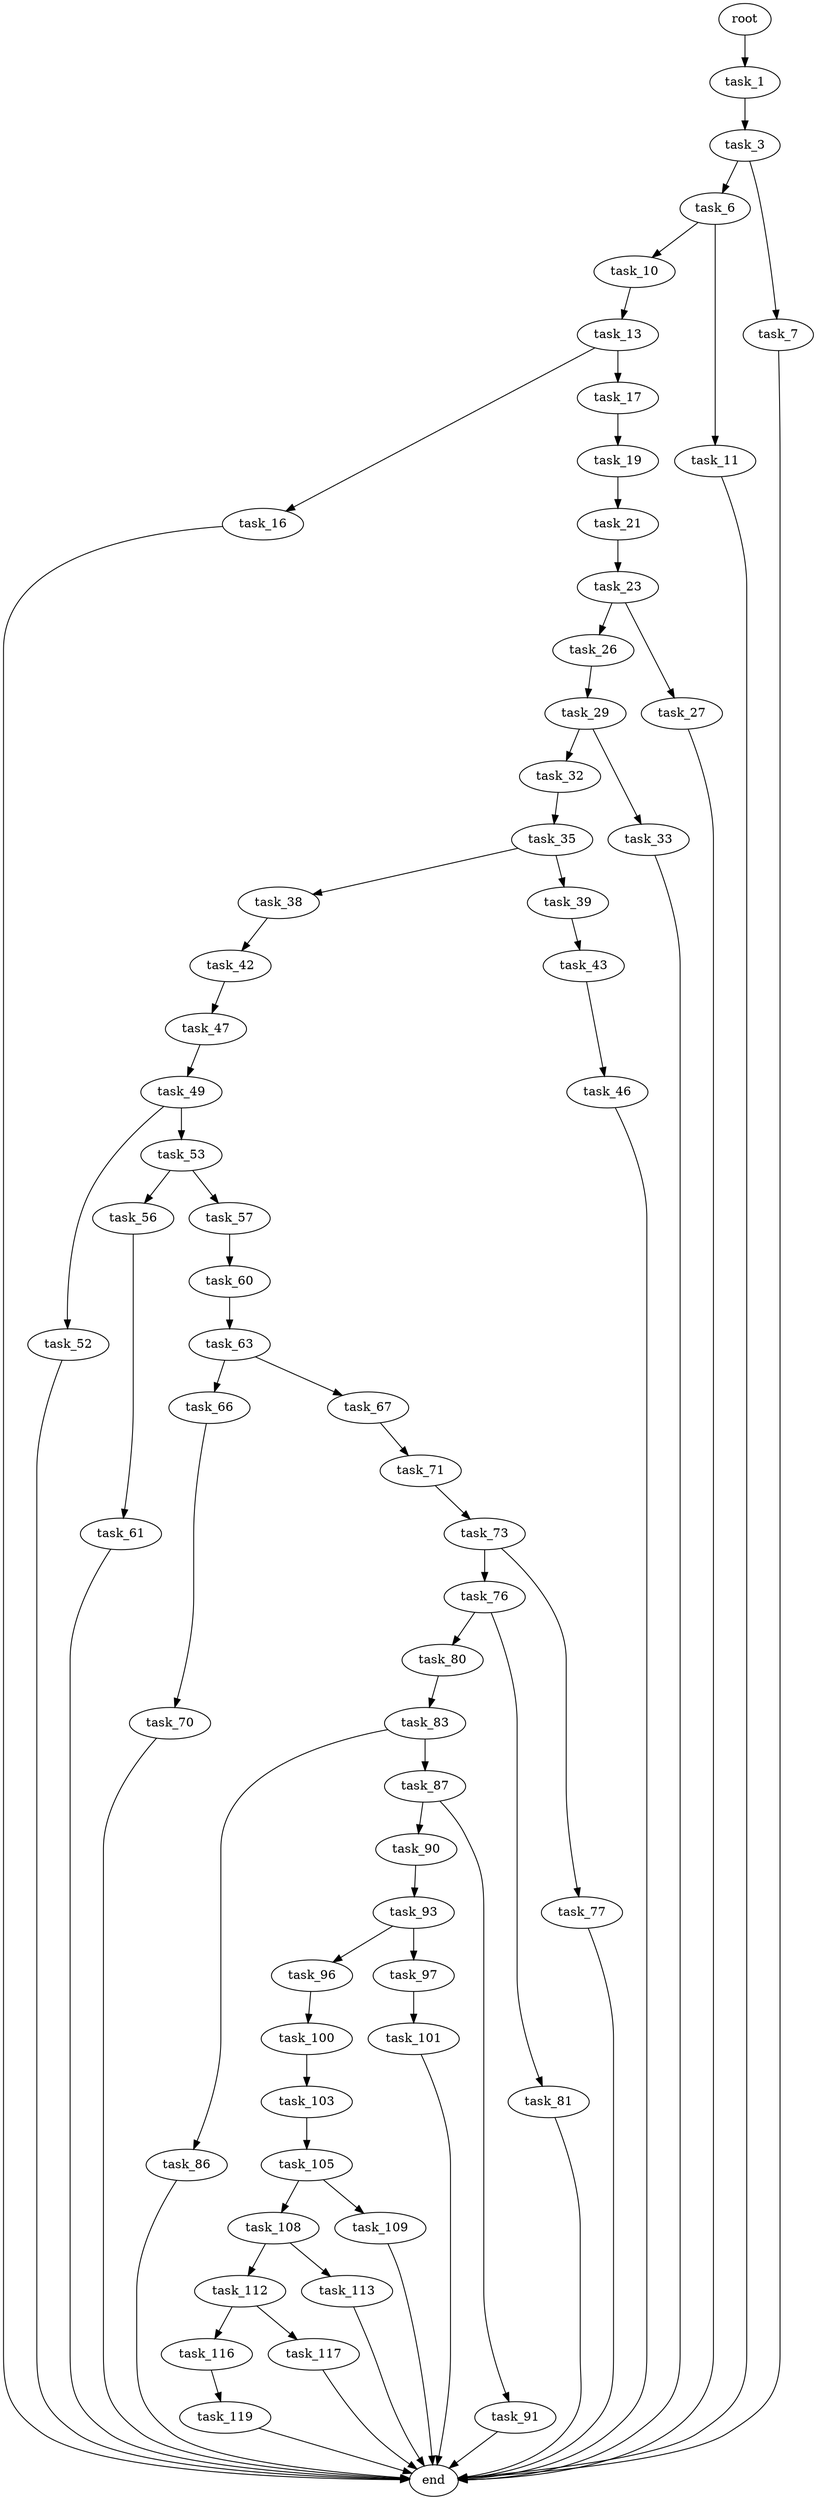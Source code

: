 digraph G {
  root [size="0.000000"];
  task_1 [size="18222188898.000000"];
  task_3 [size="3281605640.000000"];
  task_6 [size="3292856164.000000"];
  task_7 [size="16506027794.000000"];
  task_10 [size="182480355318.000000"];
  task_11 [size="368293445632.000000"];
  end [size="0.000000"];
  task_13 [size="782757789696.000000"];
  task_16 [size="903311578857.000000"];
  task_17 [size="441050030452.000000"];
  task_19 [size="596176479455.000000"];
  task_21 [size="24899723675.000000"];
  task_23 [size="449817694248.000000"];
  task_26 [size="8589934592.000000"];
  task_27 [size="1073741824000.000000"];
  task_29 [size="2081711501.000000"];
  task_32 [size="540531841732.000000"];
  task_33 [size="134217728000.000000"];
  task_35 [size="782757789696.000000"];
  task_38 [size="20939594356.000000"];
  task_39 [size="134217728000.000000"];
  task_42 [size="3808144601.000000"];
  task_43 [size="297282360752.000000"];
  task_47 [size="47821643391.000000"];
  task_46 [size="610077083233.000000"];
  task_49 [size="68719476736.000000"];
  task_52 [size="167465829912.000000"];
  task_53 [size="39520593406.000000"];
  task_56 [size="231928233984.000000"];
  task_57 [size="2058166007.000000"];
  task_61 [size="12566557271.000000"];
  task_60 [size="15088918866.000000"];
  task_63 [size="68719476736.000000"];
  task_66 [size="231928233984.000000"];
  task_67 [size="9518283438.000000"];
  task_70 [size="115898205436.000000"];
  task_71 [size="1073741824000.000000"];
  task_73 [size="703419948972.000000"];
  task_76 [size="6896208781.000000"];
  task_77 [size="16126407709.000000"];
  task_80 [size="55629233040.000000"];
  task_81 [size="231928233984.000000"];
  task_83 [size="7619536597.000000"];
  task_86 [size="7395699765.000000"];
  task_87 [size="3926795192.000000"];
  task_90 [size="942985967497.000000"];
  task_91 [size="400168175752.000000"];
  task_93 [size="68980667262.000000"];
  task_96 [size="35852708825.000000"];
  task_97 [size="1073741824000.000000"];
  task_100 [size="782757789696.000000"];
  task_101 [size="28991029248.000000"];
  task_103 [size="605374638336.000000"];
  task_105 [size="33043743310.000000"];
  task_108 [size="108166469376.000000"];
  task_109 [size="549755813888.000000"];
  task_112 [size="443479807738.000000"];
  task_113 [size="87167446572.000000"];
  task_116 [size="281988611655.000000"];
  task_117 [size="41874855143.000000"];
  task_119 [size="782757789696.000000"];

  root -> task_1 [size="1.000000"];
  task_1 -> task_3 [size="679477248.000000"];
  task_3 -> task_6 [size="301989888.000000"];
  task_3 -> task_7 [size="301989888.000000"];
  task_6 -> task_10 [size="75497472.000000"];
  task_6 -> task_11 [size="75497472.000000"];
  task_7 -> end [size="1.000000"];
  task_10 -> task_13 [size="411041792.000000"];
  task_11 -> end [size="1.000000"];
  task_13 -> task_16 [size="679477248.000000"];
  task_13 -> task_17 [size="679477248.000000"];
  task_16 -> end [size="1.000000"];
  task_17 -> task_19 [size="679477248.000000"];
  task_19 -> task_21 [size="838860800.000000"];
  task_21 -> task_23 [size="838860800.000000"];
  task_23 -> task_26 [size="536870912.000000"];
  task_23 -> task_27 [size="536870912.000000"];
  task_26 -> task_29 [size="33554432.000000"];
  task_27 -> end [size="1.000000"];
  task_29 -> task_32 [size="33554432.000000"];
  task_29 -> task_33 [size="33554432.000000"];
  task_32 -> task_35 [size="838860800.000000"];
  task_33 -> end [size="1.000000"];
  task_35 -> task_38 [size="679477248.000000"];
  task_35 -> task_39 [size="679477248.000000"];
  task_38 -> task_42 [size="679477248.000000"];
  task_39 -> task_43 [size="209715200.000000"];
  task_42 -> task_47 [size="209715200.000000"];
  task_43 -> task_46 [size="536870912.000000"];
  task_47 -> task_49 [size="838860800.000000"];
  task_46 -> end [size="1.000000"];
  task_49 -> task_52 [size="134217728.000000"];
  task_49 -> task_53 [size="134217728.000000"];
  task_52 -> end [size="1.000000"];
  task_53 -> task_56 [size="33554432.000000"];
  task_53 -> task_57 [size="33554432.000000"];
  task_56 -> task_61 [size="301989888.000000"];
  task_57 -> task_60 [size="33554432.000000"];
  task_61 -> end [size="1.000000"];
  task_60 -> task_63 [size="411041792.000000"];
  task_63 -> task_66 [size="134217728.000000"];
  task_63 -> task_67 [size="134217728.000000"];
  task_66 -> task_70 [size="301989888.000000"];
  task_67 -> task_71 [size="209715200.000000"];
  task_70 -> end [size="1.000000"];
  task_71 -> task_73 [size="838860800.000000"];
  task_73 -> task_76 [size="536870912.000000"];
  task_73 -> task_77 [size="536870912.000000"];
  task_76 -> task_80 [size="209715200.000000"];
  task_76 -> task_81 [size="209715200.000000"];
  task_77 -> end [size="1.000000"];
  task_80 -> task_83 [size="134217728.000000"];
  task_81 -> end [size="1.000000"];
  task_83 -> task_86 [size="134217728.000000"];
  task_83 -> task_87 [size="134217728.000000"];
  task_86 -> end [size="1.000000"];
  task_87 -> task_90 [size="75497472.000000"];
  task_87 -> task_91 [size="75497472.000000"];
  task_90 -> task_93 [size="679477248.000000"];
  task_91 -> end [size="1.000000"];
  task_93 -> task_96 [size="75497472.000000"];
  task_93 -> task_97 [size="75497472.000000"];
  task_96 -> task_100 [size="679477248.000000"];
  task_97 -> task_101 [size="838860800.000000"];
  task_100 -> task_103 [size="679477248.000000"];
  task_101 -> end [size="1.000000"];
  task_103 -> task_105 [size="536870912.000000"];
  task_105 -> task_108 [size="536870912.000000"];
  task_105 -> task_109 [size="536870912.000000"];
  task_108 -> task_112 [size="75497472.000000"];
  task_108 -> task_113 [size="75497472.000000"];
  task_109 -> end [size="1.000000"];
  task_112 -> task_116 [size="301989888.000000"];
  task_112 -> task_117 [size="301989888.000000"];
  task_113 -> end [size="1.000000"];
  task_116 -> task_119 [size="411041792.000000"];
  task_117 -> end [size="1.000000"];
  task_119 -> end [size="1.000000"];
}
